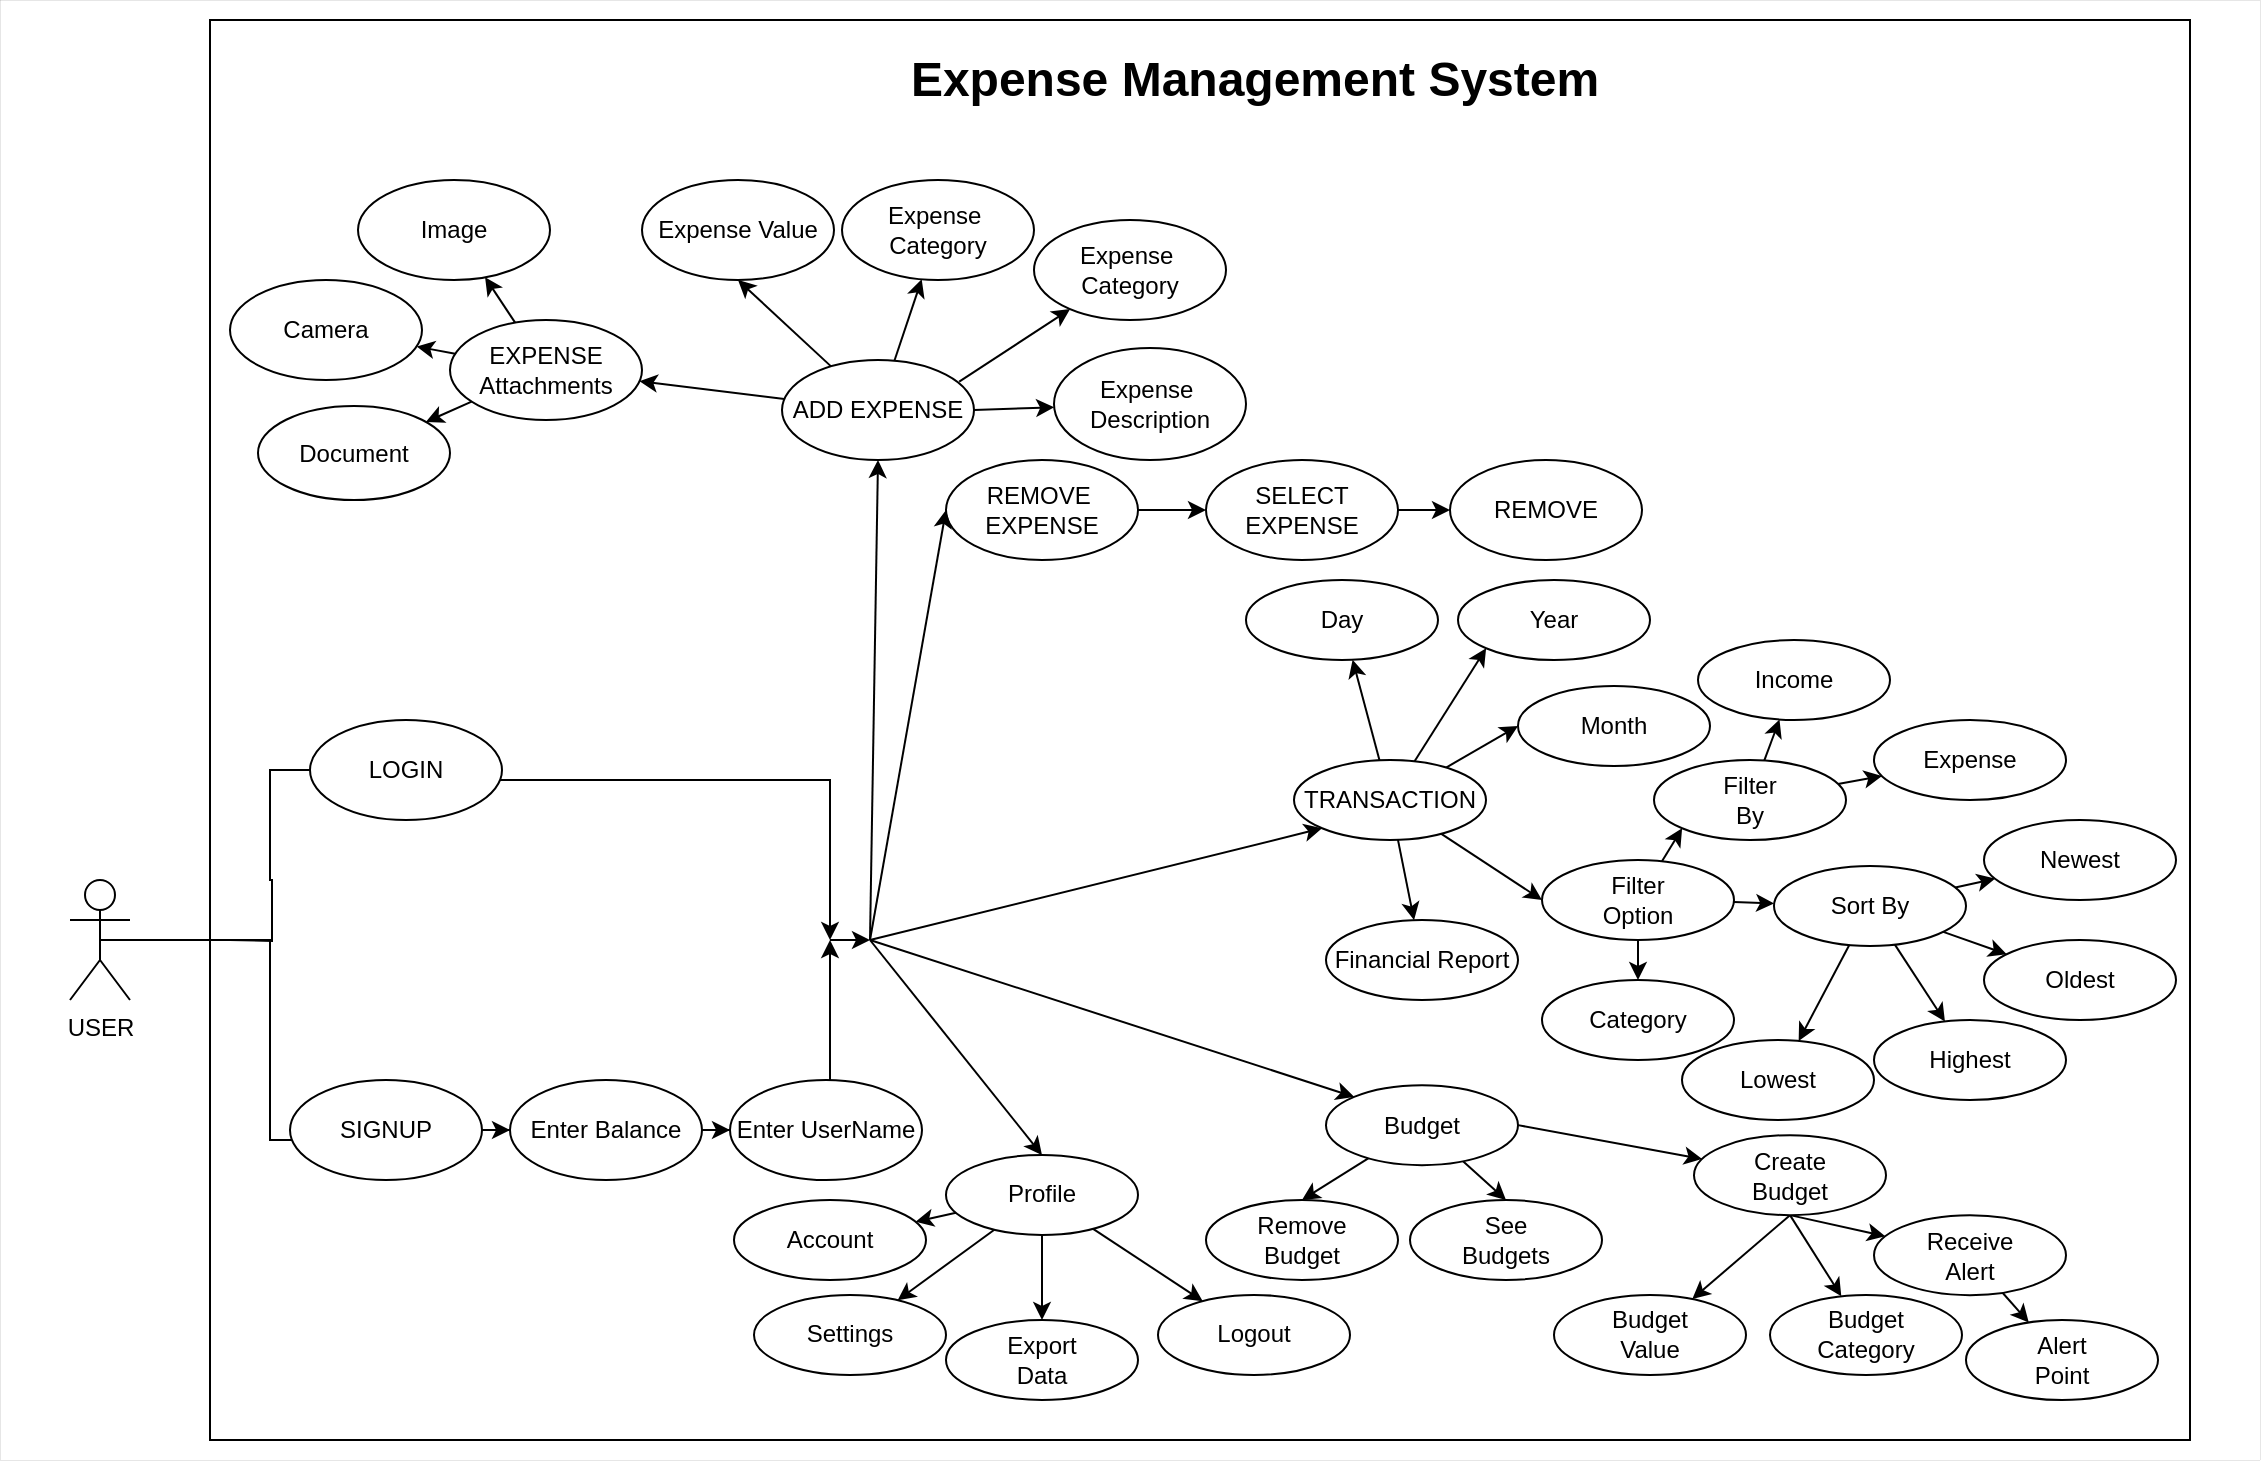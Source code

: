 <mxfile version="20.6.0" type="github">
  <diagram id="kMfJ55h3UKYqr6iciaz8" name="Page-1">
    <mxGraphModel dx="2500" dy="2070" grid="1" gridSize="10" guides="1" tooltips="1" connect="1" arrows="1" fold="1" page="1" pageScale="1" pageWidth="827" pageHeight="1169" math="0" shadow="0">
      <root>
        <mxCell id="0" />
        <mxCell id="1" parent="0" />
        <mxCell id="63GdLwM-r-2odrJ0A331-123" value="" style="rounded=0;whiteSpace=wrap;html=1;fillColor=none;strokeWidth=0;" vertex="1" parent="1">
          <mxGeometry x="-165" y="-170" width="1130" height="730" as="geometry" />
        </mxCell>
        <mxCell id="63GdLwM-r-2odrJ0A331-6" style="edgeStyle=orthogonalEdgeStyle;rounded=0;orthogonalLoop=1;jettySize=auto;html=1;entryX=0;entryY=0.5;entryDx=0;entryDy=0;endArrow=none;endFill=0;" edge="1" parent="1" target="63GdLwM-r-2odrJ0A331-4">
          <mxGeometry relative="1" as="geometry">
            <mxPoint x="-50" y="300" as="sourcePoint" />
          </mxGeometry>
        </mxCell>
        <mxCell id="6Lm_i7tMnPeAvsVVQIEV-1" value="USER" style="shape=umlActor;verticalLabelPosition=bottom;verticalAlign=top;html=1;outlineConnect=0;" parent="1" vertex="1">
          <mxGeometry x="-130" y="270" width="30" height="60" as="geometry" />
        </mxCell>
        <mxCell id="6Lm_i7tMnPeAvsVVQIEV-2" value="REMOVE" style="ellipse;whiteSpace=wrap;html=1;" parent="1" vertex="1">
          <mxGeometry x="560" y="60" width="96" height="50" as="geometry" />
        </mxCell>
        <mxCell id="6Lm_i7tMnPeAvsVVQIEV-25" style="orthogonalLoop=1;jettySize=auto;html=1;entryX=0.5;entryY=1;entryDx=0;entryDy=0;rounded=0;" parent="1" source="6Lm_i7tMnPeAvsVVQIEV-5" edge="1" target="6Lm_i7tMnPeAvsVVQIEV-10">
          <mxGeometry relative="1" as="geometry">
            <mxPoint x="406" y="260" as="targetPoint" />
          </mxGeometry>
        </mxCell>
        <mxCell id="63GdLwM-r-2odrJ0A331-39" style="edgeStyle=none;rounded=0;orthogonalLoop=1;jettySize=auto;html=1;startArrow=none;startFill=0;endArrow=classic;endFill=1;" edge="1" parent="1" source="6Lm_i7tMnPeAvsVVQIEV-5" target="63GdLwM-r-2odrJ0A331-38">
          <mxGeometry relative="1" as="geometry" />
        </mxCell>
        <mxCell id="6Lm_i7tMnPeAvsVVQIEV-5" value="ADD EXPENSE" style="ellipse;whiteSpace=wrap;html=1;" parent="1" vertex="1">
          <mxGeometry x="226" y="10" width="96" height="50" as="geometry" />
        </mxCell>
        <mxCell id="6Lm_i7tMnPeAvsVVQIEV-26" style="edgeStyle=orthogonalEdgeStyle;rounded=0;orthogonalLoop=1;jettySize=auto;html=1;entryX=0;entryY=0.5;entryDx=0;entryDy=0;" parent="1" source="6Lm_i7tMnPeAvsVVQIEV-6" edge="1" target="6Lm_i7tMnPeAvsVVQIEV-8">
          <mxGeometry relative="1" as="geometry">
            <mxPoint x="424" y="240" as="targetPoint" />
          </mxGeometry>
        </mxCell>
        <mxCell id="6Lm_i7tMnPeAvsVVQIEV-6" value="REMOVE&amp;nbsp;&lt;br&gt;EXPENSE" style="ellipse;whiteSpace=wrap;html=1;" parent="1" vertex="1">
          <mxGeometry x="308" y="60" width="96" height="50" as="geometry" />
        </mxCell>
        <mxCell id="6Lm_i7tMnPeAvsVVQIEV-32" style="edgeStyle=orthogonalEdgeStyle;rounded=0;orthogonalLoop=1;jettySize=auto;html=1;entryX=0;entryY=0.5;entryDx=0;entryDy=0;" parent="1" source="6Lm_i7tMnPeAvsVVQIEV-8" target="6Lm_i7tMnPeAvsVVQIEV-2" edge="1">
          <mxGeometry relative="1" as="geometry" />
        </mxCell>
        <mxCell id="6Lm_i7tMnPeAvsVVQIEV-8" value="SELECT&lt;br&gt;EXPENSE" style="ellipse;whiteSpace=wrap;html=1;" parent="1" vertex="1">
          <mxGeometry x="438" y="60" width="96" height="50" as="geometry" />
        </mxCell>
        <mxCell id="63GdLwM-r-2odrJ0A331-32" value="" style="rounded=0;orthogonalLoop=1;jettySize=auto;html=1;endArrow=none;endFill=0;startArrow=classic;startFill=1;" edge="1" parent="1" source="6Lm_i7tMnPeAvsVVQIEV-9" target="6Lm_i7tMnPeAvsVVQIEV-5">
          <mxGeometry relative="1" as="geometry" />
        </mxCell>
        <mxCell id="6Lm_i7tMnPeAvsVVQIEV-9" value="Expense&amp;nbsp;&lt;br&gt;Category" style="ellipse;whiteSpace=wrap;html=1;" parent="1" vertex="1">
          <mxGeometry x="256" y="-80" width="96" height="50" as="geometry" />
        </mxCell>
        <mxCell id="6Lm_i7tMnPeAvsVVQIEV-10" value="Expense Value" style="ellipse;whiteSpace=wrap;html=1;" parent="1" vertex="1">
          <mxGeometry x="156" y="-80" width="96" height="50" as="geometry" />
        </mxCell>
        <mxCell id="63GdLwM-r-2odrJ0A331-14" style="edgeStyle=orthogonalEdgeStyle;rounded=0;orthogonalLoop=1;jettySize=auto;html=1;endArrow=classic;endFill=1;" edge="1" parent="1">
          <mxGeometry relative="1" as="geometry">
            <mxPoint x="84" y="220" as="sourcePoint" />
            <mxPoint x="250" y="300" as="targetPoint" />
            <Array as="points">
              <mxPoint x="250" y="220" />
            </Array>
          </mxGeometry>
        </mxCell>
        <mxCell id="63GdLwM-r-2odrJ0A331-4" value="LOGIN" style="ellipse;whiteSpace=wrap;html=1;" vertex="1" parent="1">
          <mxGeometry x="-10" y="190" width="96" height="50" as="geometry" />
        </mxCell>
        <mxCell id="63GdLwM-r-2odrJ0A331-12" style="edgeStyle=orthogonalEdgeStyle;rounded=0;orthogonalLoop=1;jettySize=auto;html=1;endArrow=none;endFill=0;entryX=0.5;entryY=0.5;entryDx=0;entryDy=0;entryPerimeter=0;" edge="1" parent="1" source="63GdLwM-r-2odrJ0A331-5" target="6Lm_i7tMnPeAvsVVQIEV-1">
          <mxGeometry relative="1" as="geometry">
            <mxPoint y="300" as="targetPoint" />
            <Array as="points">
              <mxPoint x="-30" y="400" />
              <mxPoint x="-30" y="300" />
            </Array>
          </mxGeometry>
        </mxCell>
        <mxCell id="63GdLwM-r-2odrJ0A331-21" style="edgeStyle=orthogonalEdgeStyle;rounded=0;orthogonalLoop=1;jettySize=auto;html=1;endArrow=classic;endFill=1;" edge="1" parent="1" source="63GdLwM-r-2odrJ0A331-5" target="63GdLwM-r-2odrJ0A331-20">
          <mxGeometry relative="1" as="geometry" />
        </mxCell>
        <mxCell id="63GdLwM-r-2odrJ0A331-5" value="SIGNUP" style="ellipse;whiteSpace=wrap;html=1;" vertex="1" parent="1">
          <mxGeometry x="-20" y="370" width="96" height="50" as="geometry" />
        </mxCell>
        <mxCell id="63GdLwM-r-2odrJ0A331-16" value="" style="endArrow=classic;html=1;rounded=0;entryX=0.5;entryY=1;entryDx=0;entryDy=0;endFill=1;" edge="1" parent="1" target="6Lm_i7tMnPeAvsVVQIEV-5">
          <mxGeometry width="50" height="50" relative="1" as="geometry">
            <mxPoint x="270" y="300" as="sourcePoint" />
            <mxPoint x="450" y="380" as="targetPoint" />
          </mxGeometry>
        </mxCell>
        <mxCell id="63GdLwM-r-2odrJ0A331-25" style="edgeStyle=orthogonalEdgeStyle;rounded=0;orthogonalLoop=1;jettySize=auto;html=1;endArrow=classic;endFill=1;" edge="1" parent="1" source="63GdLwM-r-2odrJ0A331-20" target="63GdLwM-r-2odrJ0A331-24">
          <mxGeometry relative="1" as="geometry" />
        </mxCell>
        <mxCell id="63GdLwM-r-2odrJ0A331-20" value="Enter Balance" style="ellipse;whiteSpace=wrap;html=1;" vertex="1" parent="1">
          <mxGeometry x="90" y="370" width="96" height="50" as="geometry" />
        </mxCell>
        <mxCell id="63GdLwM-r-2odrJ0A331-30" style="edgeStyle=orthogonalEdgeStyle;rounded=0;orthogonalLoop=1;jettySize=auto;html=1;endArrow=classic;endFill=1;" edge="1" parent="1" source="63GdLwM-r-2odrJ0A331-24">
          <mxGeometry relative="1" as="geometry">
            <mxPoint x="250" y="300" as="targetPoint" />
            <Array as="points">
              <mxPoint x="248" y="370" />
              <mxPoint x="248" y="370" />
            </Array>
          </mxGeometry>
        </mxCell>
        <mxCell id="63GdLwM-r-2odrJ0A331-24" value="Enter UserName" style="ellipse;whiteSpace=wrap;html=1;" vertex="1" parent="1">
          <mxGeometry x="200" y="370" width="96" height="50" as="geometry" />
        </mxCell>
        <mxCell id="63GdLwM-r-2odrJ0A331-35" style="edgeStyle=none;rounded=0;orthogonalLoop=1;jettySize=auto;html=1;entryX=0.923;entryY=0.217;entryDx=0;entryDy=0;entryPerimeter=0;startArrow=classic;startFill=1;endArrow=none;endFill=0;" edge="1" parent="1" source="63GdLwM-r-2odrJ0A331-33" target="6Lm_i7tMnPeAvsVVQIEV-5">
          <mxGeometry relative="1" as="geometry" />
        </mxCell>
        <mxCell id="63GdLwM-r-2odrJ0A331-33" value="Expense&amp;nbsp;&lt;br&gt;Category" style="ellipse;whiteSpace=wrap;html=1;" vertex="1" parent="1">
          <mxGeometry x="352" y="-60" width="96" height="50" as="geometry" />
        </mxCell>
        <mxCell id="63GdLwM-r-2odrJ0A331-37" style="edgeStyle=none;rounded=0;orthogonalLoop=1;jettySize=auto;html=1;entryX=1;entryY=0.5;entryDx=0;entryDy=0;startArrow=classic;startFill=1;endArrow=none;endFill=0;" edge="1" parent="1" source="63GdLwM-r-2odrJ0A331-36" target="6Lm_i7tMnPeAvsVVQIEV-5">
          <mxGeometry relative="1" as="geometry" />
        </mxCell>
        <mxCell id="63GdLwM-r-2odrJ0A331-36" value="Expense&amp;nbsp;&lt;br&gt;Description" style="ellipse;whiteSpace=wrap;html=1;" vertex="1" parent="1">
          <mxGeometry x="362" y="4" width="96" height="56" as="geometry" />
        </mxCell>
        <mxCell id="63GdLwM-r-2odrJ0A331-42" style="edgeStyle=none;rounded=0;orthogonalLoop=1;jettySize=auto;html=1;startArrow=none;startFill=0;endArrow=classic;endFill=1;" edge="1" parent="1" source="63GdLwM-r-2odrJ0A331-38" target="63GdLwM-r-2odrJ0A331-41">
          <mxGeometry relative="1" as="geometry" />
        </mxCell>
        <mxCell id="63GdLwM-r-2odrJ0A331-44" style="edgeStyle=none;rounded=0;orthogonalLoop=1;jettySize=auto;html=1;startArrow=none;startFill=0;endArrow=classic;endFill=1;" edge="1" parent="1" source="63GdLwM-r-2odrJ0A331-38" target="63GdLwM-r-2odrJ0A331-43">
          <mxGeometry relative="1" as="geometry" />
        </mxCell>
        <mxCell id="63GdLwM-r-2odrJ0A331-46" style="edgeStyle=none;rounded=0;orthogonalLoop=1;jettySize=auto;html=1;startArrow=none;startFill=0;endArrow=classic;endFill=1;" edge="1" parent="1" source="63GdLwM-r-2odrJ0A331-38" target="63GdLwM-r-2odrJ0A331-45">
          <mxGeometry relative="1" as="geometry" />
        </mxCell>
        <mxCell id="63GdLwM-r-2odrJ0A331-38" value="EXPENSE&lt;br&gt;Attachments" style="ellipse;whiteSpace=wrap;html=1;" vertex="1" parent="1">
          <mxGeometry x="60" y="-10" width="96" height="50" as="geometry" />
        </mxCell>
        <mxCell id="63GdLwM-r-2odrJ0A331-40" value="" style="endArrow=classic;html=1;rounded=0;entryX=0;entryY=0.5;entryDx=0;entryDy=0;startArrow=none;startFill=0;endFill=1;" edge="1" parent="1" target="6Lm_i7tMnPeAvsVVQIEV-6">
          <mxGeometry width="50" height="50" relative="1" as="geometry">
            <mxPoint x="270" y="300" as="sourcePoint" />
            <mxPoint x="520" y="160" as="targetPoint" />
          </mxGeometry>
        </mxCell>
        <mxCell id="63GdLwM-r-2odrJ0A331-41" value="Camera" style="ellipse;whiteSpace=wrap;html=1;" vertex="1" parent="1">
          <mxGeometry x="-50" y="-30" width="96" height="50" as="geometry" />
        </mxCell>
        <mxCell id="63GdLwM-r-2odrJ0A331-43" value="Image" style="ellipse;whiteSpace=wrap;html=1;" vertex="1" parent="1">
          <mxGeometry x="14" y="-80" width="96" height="50" as="geometry" />
        </mxCell>
        <mxCell id="63GdLwM-r-2odrJ0A331-45" value="Document" style="ellipse;whiteSpace=wrap;html=1;" vertex="1" parent="1">
          <mxGeometry x="-36" y="33" width="96" height="47" as="geometry" />
        </mxCell>
        <mxCell id="63GdLwM-r-2odrJ0A331-48" value="" style="endArrow=classic;html=1;rounded=0;" edge="1" parent="1">
          <mxGeometry width="50" height="50" relative="1" as="geometry">
            <mxPoint x="250" y="300" as="sourcePoint" />
            <mxPoint x="270" y="300" as="targetPoint" />
          </mxGeometry>
        </mxCell>
        <mxCell id="63GdLwM-r-2odrJ0A331-51" style="edgeStyle=none;rounded=0;orthogonalLoop=1;jettySize=auto;html=1;startArrow=none;startFill=0;endArrow=classic;endFill=1;" edge="1" parent="1" source="63GdLwM-r-2odrJ0A331-49" target="63GdLwM-r-2odrJ0A331-50">
          <mxGeometry relative="1" as="geometry" />
        </mxCell>
        <mxCell id="63GdLwM-r-2odrJ0A331-56" style="edgeStyle=none;rounded=0;orthogonalLoop=1;jettySize=auto;html=1;entryX=0;entryY=1;entryDx=0;entryDy=0;startArrow=none;startFill=0;endArrow=classic;endFill=1;" edge="1" parent="1" source="63GdLwM-r-2odrJ0A331-49" target="63GdLwM-r-2odrJ0A331-55">
          <mxGeometry relative="1" as="geometry" />
        </mxCell>
        <mxCell id="63GdLwM-r-2odrJ0A331-62" style="edgeStyle=none;rounded=0;orthogonalLoop=1;jettySize=auto;html=1;entryX=0;entryY=0.5;entryDx=0;entryDy=0;startArrow=none;startFill=0;endArrow=classic;endFill=1;" edge="1" parent="1" source="63GdLwM-r-2odrJ0A331-49" target="63GdLwM-r-2odrJ0A331-59">
          <mxGeometry relative="1" as="geometry" />
        </mxCell>
        <mxCell id="63GdLwM-r-2odrJ0A331-64" style="edgeStyle=none;rounded=0;orthogonalLoop=1;jettySize=auto;html=1;entryX=0;entryY=0.5;entryDx=0;entryDy=0;startArrow=none;startFill=0;endArrow=classic;endFill=1;" edge="1" parent="1" source="63GdLwM-r-2odrJ0A331-49" target="63GdLwM-r-2odrJ0A331-63">
          <mxGeometry relative="1" as="geometry" />
        </mxCell>
        <mxCell id="63GdLwM-r-2odrJ0A331-85" style="edgeStyle=none;rounded=0;orthogonalLoop=1;jettySize=auto;html=1;startArrow=none;startFill=0;endArrow=classic;endFill=1;" edge="1" parent="1" source="63GdLwM-r-2odrJ0A331-49" target="63GdLwM-r-2odrJ0A331-84">
          <mxGeometry relative="1" as="geometry" />
        </mxCell>
        <mxCell id="63GdLwM-r-2odrJ0A331-49" value="TRANSACTION" style="ellipse;whiteSpace=wrap;html=1;" vertex="1" parent="1">
          <mxGeometry x="482" y="210" width="96" height="40" as="geometry" />
        </mxCell>
        <mxCell id="63GdLwM-r-2odrJ0A331-50" value="Day" style="ellipse;whiteSpace=wrap;html=1;" vertex="1" parent="1">
          <mxGeometry x="458" y="120" width="96" height="40" as="geometry" />
        </mxCell>
        <mxCell id="63GdLwM-r-2odrJ0A331-55" value="Year" style="ellipse;whiteSpace=wrap;html=1;" vertex="1" parent="1">
          <mxGeometry x="564" y="120" width="96" height="40" as="geometry" />
        </mxCell>
        <mxCell id="63GdLwM-r-2odrJ0A331-59" value="Month" style="ellipse;whiteSpace=wrap;html=1;" vertex="1" parent="1">
          <mxGeometry x="594" y="173" width="96" height="40" as="geometry" />
        </mxCell>
        <mxCell id="63GdLwM-r-2odrJ0A331-67" style="edgeStyle=none;rounded=0;orthogonalLoop=1;jettySize=auto;html=1;entryX=0;entryY=1;entryDx=0;entryDy=0;startArrow=none;startFill=0;endArrow=classic;endFill=1;" edge="1" parent="1" source="63GdLwM-r-2odrJ0A331-63" target="63GdLwM-r-2odrJ0A331-65">
          <mxGeometry relative="1" as="geometry" />
        </mxCell>
        <mxCell id="63GdLwM-r-2odrJ0A331-73" style="edgeStyle=none;rounded=0;orthogonalLoop=1;jettySize=auto;html=1;startArrow=none;startFill=0;endArrow=classic;endFill=1;" edge="1" parent="1" source="63GdLwM-r-2odrJ0A331-63" target="63GdLwM-r-2odrJ0A331-72">
          <mxGeometry relative="1" as="geometry" />
        </mxCell>
        <mxCell id="63GdLwM-r-2odrJ0A331-83" style="edgeStyle=none;rounded=0;orthogonalLoop=1;jettySize=auto;html=1;startArrow=none;startFill=0;endArrow=classic;endFill=1;" edge="1" parent="1" source="63GdLwM-r-2odrJ0A331-63" target="63GdLwM-r-2odrJ0A331-82">
          <mxGeometry relative="1" as="geometry" />
        </mxCell>
        <mxCell id="63GdLwM-r-2odrJ0A331-63" value="Filter&lt;br&gt;Option" style="ellipse;whiteSpace=wrap;html=1;" vertex="1" parent="1">
          <mxGeometry x="606" y="260" width="96" height="40" as="geometry" />
        </mxCell>
        <mxCell id="63GdLwM-r-2odrJ0A331-69" style="edgeStyle=none;rounded=0;orthogonalLoop=1;jettySize=auto;html=1;startArrow=none;startFill=0;endArrow=classic;endFill=1;" edge="1" parent="1" source="63GdLwM-r-2odrJ0A331-65" target="63GdLwM-r-2odrJ0A331-68">
          <mxGeometry relative="1" as="geometry" />
        </mxCell>
        <mxCell id="63GdLwM-r-2odrJ0A331-71" style="edgeStyle=none;rounded=0;orthogonalLoop=1;jettySize=auto;html=1;startArrow=none;startFill=0;endArrow=classic;endFill=1;" edge="1" parent="1" source="63GdLwM-r-2odrJ0A331-65" target="63GdLwM-r-2odrJ0A331-70">
          <mxGeometry relative="1" as="geometry" />
        </mxCell>
        <mxCell id="63GdLwM-r-2odrJ0A331-65" value="Filter&lt;br&gt;By" style="ellipse;whiteSpace=wrap;html=1;" vertex="1" parent="1">
          <mxGeometry x="662" y="210" width="96" height="40" as="geometry" />
        </mxCell>
        <mxCell id="63GdLwM-r-2odrJ0A331-66" value="" style="endArrow=classic;html=1;rounded=0;entryX=0;entryY=1;entryDx=0;entryDy=0;" edge="1" parent="1" target="63GdLwM-r-2odrJ0A331-49">
          <mxGeometry width="50" height="50" relative="1" as="geometry">
            <mxPoint x="270" y="300" as="sourcePoint" />
            <mxPoint x="370" y="150" as="targetPoint" />
          </mxGeometry>
        </mxCell>
        <mxCell id="63GdLwM-r-2odrJ0A331-68" value="Income" style="ellipse;whiteSpace=wrap;html=1;" vertex="1" parent="1">
          <mxGeometry x="684" y="150" width="96" height="40" as="geometry" />
        </mxCell>
        <mxCell id="63GdLwM-r-2odrJ0A331-70" value="Expense" style="ellipse;whiteSpace=wrap;html=1;" vertex="1" parent="1">
          <mxGeometry x="772" y="190" width="96" height="40" as="geometry" />
        </mxCell>
        <mxCell id="63GdLwM-r-2odrJ0A331-75" style="edgeStyle=none;rounded=0;orthogonalLoop=1;jettySize=auto;html=1;startArrow=none;startFill=0;endArrow=classic;endFill=1;" edge="1" parent="1" source="63GdLwM-r-2odrJ0A331-72" target="63GdLwM-r-2odrJ0A331-74">
          <mxGeometry relative="1" as="geometry" />
        </mxCell>
        <mxCell id="63GdLwM-r-2odrJ0A331-77" style="edgeStyle=none;rounded=0;orthogonalLoop=1;jettySize=auto;html=1;startArrow=none;startFill=0;endArrow=classic;endFill=1;" edge="1" parent="1" source="63GdLwM-r-2odrJ0A331-72" target="63GdLwM-r-2odrJ0A331-76">
          <mxGeometry relative="1" as="geometry" />
        </mxCell>
        <mxCell id="63GdLwM-r-2odrJ0A331-79" style="edgeStyle=none;rounded=0;orthogonalLoop=1;jettySize=auto;html=1;startArrow=none;startFill=0;endArrow=classic;endFill=1;" edge="1" parent="1" source="63GdLwM-r-2odrJ0A331-72" target="63GdLwM-r-2odrJ0A331-78">
          <mxGeometry relative="1" as="geometry" />
        </mxCell>
        <mxCell id="63GdLwM-r-2odrJ0A331-81" style="edgeStyle=none;rounded=0;orthogonalLoop=1;jettySize=auto;html=1;startArrow=none;startFill=0;endArrow=classic;endFill=1;" edge="1" parent="1" source="63GdLwM-r-2odrJ0A331-72" target="63GdLwM-r-2odrJ0A331-80">
          <mxGeometry relative="1" as="geometry" />
        </mxCell>
        <mxCell id="63GdLwM-r-2odrJ0A331-72" value="Sort By" style="ellipse;whiteSpace=wrap;html=1;" vertex="1" parent="1">
          <mxGeometry x="722" y="263" width="96" height="40" as="geometry" />
        </mxCell>
        <mxCell id="63GdLwM-r-2odrJ0A331-74" value="Newest" style="ellipse;whiteSpace=wrap;html=1;" vertex="1" parent="1">
          <mxGeometry x="827" y="240" width="96" height="40" as="geometry" />
        </mxCell>
        <mxCell id="63GdLwM-r-2odrJ0A331-76" value="Oldest" style="ellipse;whiteSpace=wrap;html=1;" vertex="1" parent="1">
          <mxGeometry x="827" y="300" width="96" height="40" as="geometry" />
        </mxCell>
        <mxCell id="63GdLwM-r-2odrJ0A331-78" value="Highest" style="ellipse;whiteSpace=wrap;html=1;" vertex="1" parent="1">
          <mxGeometry x="772" y="340" width="96" height="40" as="geometry" />
        </mxCell>
        <mxCell id="63GdLwM-r-2odrJ0A331-80" value="Lowest" style="ellipse;whiteSpace=wrap;html=1;" vertex="1" parent="1">
          <mxGeometry x="676" y="350" width="96" height="40" as="geometry" />
        </mxCell>
        <mxCell id="63GdLwM-r-2odrJ0A331-82" value="Category" style="ellipse;whiteSpace=wrap;html=1;" vertex="1" parent="1">
          <mxGeometry x="606" y="320" width="96" height="40" as="geometry" />
        </mxCell>
        <mxCell id="63GdLwM-r-2odrJ0A331-84" value="Financial Report" style="ellipse;whiteSpace=wrap;html=1;" vertex="1" parent="1">
          <mxGeometry x="498" y="290" width="96" height="40" as="geometry" />
        </mxCell>
        <mxCell id="63GdLwM-r-2odrJ0A331-91" style="edgeStyle=none;rounded=0;orthogonalLoop=1;jettySize=auto;html=1;startArrow=none;startFill=0;endArrow=classic;endFill=1;exitX=1;exitY=0.5;exitDx=0;exitDy=0;" edge="1" parent="1" source="63GdLwM-r-2odrJ0A331-88" target="63GdLwM-r-2odrJ0A331-90">
          <mxGeometry relative="1" as="geometry">
            <mxPoint x="638.538" y="407.469" as="sourcePoint" />
          </mxGeometry>
        </mxCell>
        <mxCell id="63GdLwM-r-2odrJ0A331-105" style="edgeStyle=none;rounded=0;orthogonalLoop=1;jettySize=auto;html=1;entryX=0.5;entryY=0;entryDx=0;entryDy=0;startArrow=none;startFill=0;endArrow=classic;endFill=1;" edge="1" parent="1" source="63GdLwM-r-2odrJ0A331-88" target="63GdLwM-r-2odrJ0A331-103">
          <mxGeometry relative="1" as="geometry" />
        </mxCell>
        <mxCell id="63GdLwM-r-2odrJ0A331-108" style="edgeStyle=none;rounded=0;orthogonalLoop=1;jettySize=auto;html=1;entryX=0.5;entryY=0;entryDx=0;entryDy=0;startArrow=none;startFill=0;endArrow=classic;endFill=1;" edge="1" parent="1" source="63GdLwM-r-2odrJ0A331-88" target="63GdLwM-r-2odrJ0A331-92">
          <mxGeometry relative="1" as="geometry" />
        </mxCell>
        <mxCell id="63GdLwM-r-2odrJ0A331-88" value="Budget" style="ellipse;whiteSpace=wrap;html=1;" vertex="1" parent="1">
          <mxGeometry x="498" y="372.57" width="96" height="40" as="geometry" />
        </mxCell>
        <mxCell id="63GdLwM-r-2odrJ0A331-89" value="" style="endArrow=classic;html=1;rounded=0;entryX=0;entryY=0;entryDx=0;entryDy=0;" edge="1" parent="1" target="63GdLwM-r-2odrJ0A331-88">
          <mxGeometry width="50" height="50" relative="1" as="geometry">
            <mxPoint x="270" y="300" as="sourcePoint" />
            <mxPoint x="420" y="350" as="targetPoint" />
          </mxGeometry>
        </mxCell>
        <mxCell id="63GdLwM-r-2odrJ0A331-95" style="edgeStyle=none;rounded=0;orthogonalLoop=1;jettySize=auto;html=1;startArrow=none;startFill=0;endArrow=classic;endFill=1;exitX=0.5;exitY=1;exitDx=0;exitDy=0;" edge="1" parent="1" source="63GdLwM-r-2odrJ0A331-90" target="63GdLwM-r-2odrJ0A331-94">
          <mxGeometry relative="1" as="geometry">
            <mxPoint x="711.538" y="445.952" as="sourcePoint" />
          </mxGeometry>
        </mxCell>
        <mxCell id="63GdLwM-r-2odrJ0A331-97" style="edgeStyle=none;rounded=0;orthogonalLoop=1;jettySize=auto;html=1;startArrow=none;startFill=0;endArrow=classic;endFill=1;exitX=0.5;exitY=1;exitDx=0;exitDy=0;" edge="1" parent="1" source="63GdLwM-r-2odrJ0A331-90" target="63GdLwM-r-2odrJ0A331-96">
          <mxGeometry relative="1" as="geometry">
            <mxPoint x="740.531" y="447.003" as="sourcePoint" />
          </mxGeometry>
        </mxCell>
        <mxCell id="63GdLwM-r-2odrJ0A331-100" style="edgeStyle=none;rounded=0;orthogonalLoop=1;jettySize=auto;html=1;startArrow=none;startFill=0;endArrow=classic;endFill=1;exitX=0.5;exitY=1;exitDx=0;exitDy=0;" edge="1" parent="1" source="63GdLwM-r-2odrJ0A331-90" target="63GdLwM-r-2odrJ0A331-99">
          <mxGeometry relative="1" as="geometry">
            <mxPoint x="769.104" y="439.089" as="sourcePoint" />
          </mxGeometry>
        </mxCell>
        <mxCell id="63GdLwM-r-2odrJ0A331-90" value="Create&lt;br&gt;Budget" style="ellipse;whiteSpace=wrap;html=1;" vertex="1" parent="1">
          <mxGeometry x="682" y="397.57" width="96" height="40" as="geometry" />
        </mxCell>
        <mxCell id="63GdLwM-r-2odrJ0A331-92" value="Remove&lt;br&gt;Budget" style="ellipse;whiteSpace=wrap;html=1;" vertex="1" parent="1">
          <mxGeometry x="438" y="430" width="96" height="40" as="geometry" />
        </mxCell>
        <mxCell id="63GdLwM-r-2odrJ0A331-94" value="Budget&lt;br&gt;Value" style="ellipse;whiteSpace=wrap;html=1;" vertex="1" parent="1">
          <mxGeometry x="612" y="477.49" width="96" height="40" as="geometry" />
        </mxCell>
        <mxCell id="63GdLwM-r-2odrJ0A331-96" value="Budget&lt;br&gt;Category" style="ellipse;whiteSpace=wrap;html=1;" vertex="1" parent="1">
          <mxGeometry x="720" y="477.49" width="96" height="40" as="geometry" />
        </mxCell>
        <mxCell id="63GdLwM-r-2odrJ0A331-102" style="edgeStyle=none;rounded=0;orthogonalLoop=1;jettySize=auto;html=1;startArrow=none;startFill=0;endArrow=classic;endFill=1;" edge="1" parent="1" source="63GdLwM-r-2odrJ0A331-99" target="63GdLwM-r-2odrJ0A331-101">
          <mxGeometry relative="1" as="geometry" />
        </mxCell>
        <mxCell id="63GdLwM-r-2odrJ0A331-99" value="Receive&lt;br&gt;Alert" style="ellipse;whiteSpace=wrap;html=1;" vertex="1" parent="1">
          <mxGeometry x="772" y="437.57" width="96" height="40" as="geometry" />
        </mxCell>
        <mxCell id="63GdLwM-r-2odrJ0A331-101" value="Alert&lt;br&gt;Point" style="ellipse;whiteSpace=wrap;html=1;" vertex="1" parent="1">
          <mxGeometry x="818" y="490" width="96" height="40" as="geometry" />
        </mxCell>
        <mxCell id="63GdLwM-r-2odrJ0A331-103" value="See&lt;br&gt;Budgets" style="ellipse;whiteSpace=wrap;html=1;" vertex="1" parent="1">
          <mxGeometry x="540" y="430" width="96" height="40" as="geometry" />
        </mxCell>
        <mxCell id="63GdLwM-r-2odrJ0A331-112" style="edgeStyle=none;rounded=0;orthogonalLoop=1;jettySize=auto;html=1;startArrow=none;startFill=0;endArrow=classic;endFill=1;" edge="1" parent="1" source="63GdLwM-r-2odrJ0A331-109" target="63GdLwM-r-2odrJ0A331-111">
          <mxGeometry relative="1" as="geometry" />
        </mxCell>
        <mxCell id="63GdLwM-r-2odrJ0A331-114" style="edgeStyle=none;rounded=0;orthogonalLoop=1;jettySize=auto;html=1;startArrow=none;startFill=0;endArrow=classic;endFill=1;" edge="1" parent="1" source="63GdLwM-r-2odrJ0A331-109" target="63GdLwM-r-2odrJ0A331-113">
          <mxGeometry relative="1" as="geometry" />
        </mxCell>
        <mxCell id="63GdLwM-r-2odrJ0A331-116" style="edgeStyle=none;rounded=0;orthogonalLoop=1;jettySize=auto;html=1;startArrow=none;startFill=0;endArrow=classic;endFill=1;" edge="1" parent="1" source="63GdLwM-r-2odrJ0A331-109" target="63GdLwM-r-2odrJ0A331-115">
          <mxGeometry relative="1" as="geometry" />
        </mxCell>
        <mxCell id="63GdLwM-r-2odrJ0A331-118" style="edgeStyle=none;rounded=0;orthogonalLoop=1;jettySize=auto;html=1;startArrow=none;startFill=0;endArrow=classic;endFill=1;" edge="1" parent="1" source="63GdLwM-r-2odrJ0A331-109" target="63GdLwM-r-2odrJ0A331-117">
          <mxGeometry relative="1" as="geometry" />
        </mxCell>
        <mxCell id="63GdLwM-r-2odrJ0A331-109" value="Profile" style="ellipse;whiteSpace=wrap;html=1;" vertex="1" parent="1">
          <mxGeometry x="308" y="407.49" width="96" height="40" as="geometry" />
        </mxCell>
        <mxCell id="63GdLwM-r-2odrJ0A331-110" value="" style="endArrow=classic;html=1;rounded=0;entryX=0.5;entryY=0;entryDx=0;entryDy=0;" edge="1" parent="1" target="63GdLwM-r-2odrJ0A331-109">
          <mxGeometry width="50" height="50" relative="1" as="geometry">
            <mxPoint x="270" y="300" as="sourcePoint" />
            <mxPoint x="430" y="310" as="targetPoint" />
          </mxGeometry>
        </mxCell>
        <mxCell id="63GdLwM-r-2odrJ0A331-111" value="Account" style="ellipse;whiteSpace=wrap;html=1;" vertex="1" parent="1">
          <mxGeometry x="202" y="430" width="96" height="40" as="geometry" />
        </mxCell>
        <mxCell id="63GdLwM-r-2odrJ0A331-113" value="Settings" style="ellipse;whiteSpace=wrap;html=1;" vertex="1" parent="1">
          <mxGeometry x="212" y="477.49" width="96" height="40" as="geometry" />
        </mxCell>
        <mxCell id="63GdLwM-r-2odrJ0A331-115" value="Export&lt;br&gt;Data" style="ellipse;whiteSpace=wrap;html=1;" vertex="1" parent="1">
          <mxGeometry x="308" y="490" width="96" height="40" as="geometry" />
        </mxCell>
        <mxCell id="63GdLwM-r-2odrJ0A331-119" value="" style="rounded=0;whiteSpace=wrap;html=1;fillColor=none;" vertex="1" parent="1">
          <mxGeometry x="-60" y="-160" width="990" height="710" as="geometry" />
        </mxCell>
        <mxCell id="63GdLwM-r-2odrJ0A331-117" value="Logout" style="ellipse;whiteSpace=wrap;html=1;" vertex="1" parent="1">
          <mxGeometry x="414" y="477.49" width="96" height="40" as="geometry" />
        </mxCell>
        <mxCell id="63GdLwM-r-2odrJ0A331-122" value="Expense Management System" style="text;strokeColor=none;fillColor=none;html=1;fontSize=24;fontStyle=1;verticalAlign=middle;align=center;" vertex="1" parent="1">
          <mxGeometry x="279.5" y="-150" width="365" height="40" as="geometry" />
        </mxCell>
      </root>
    </mxGraphModel>
  </diagram>
</mxfile>
